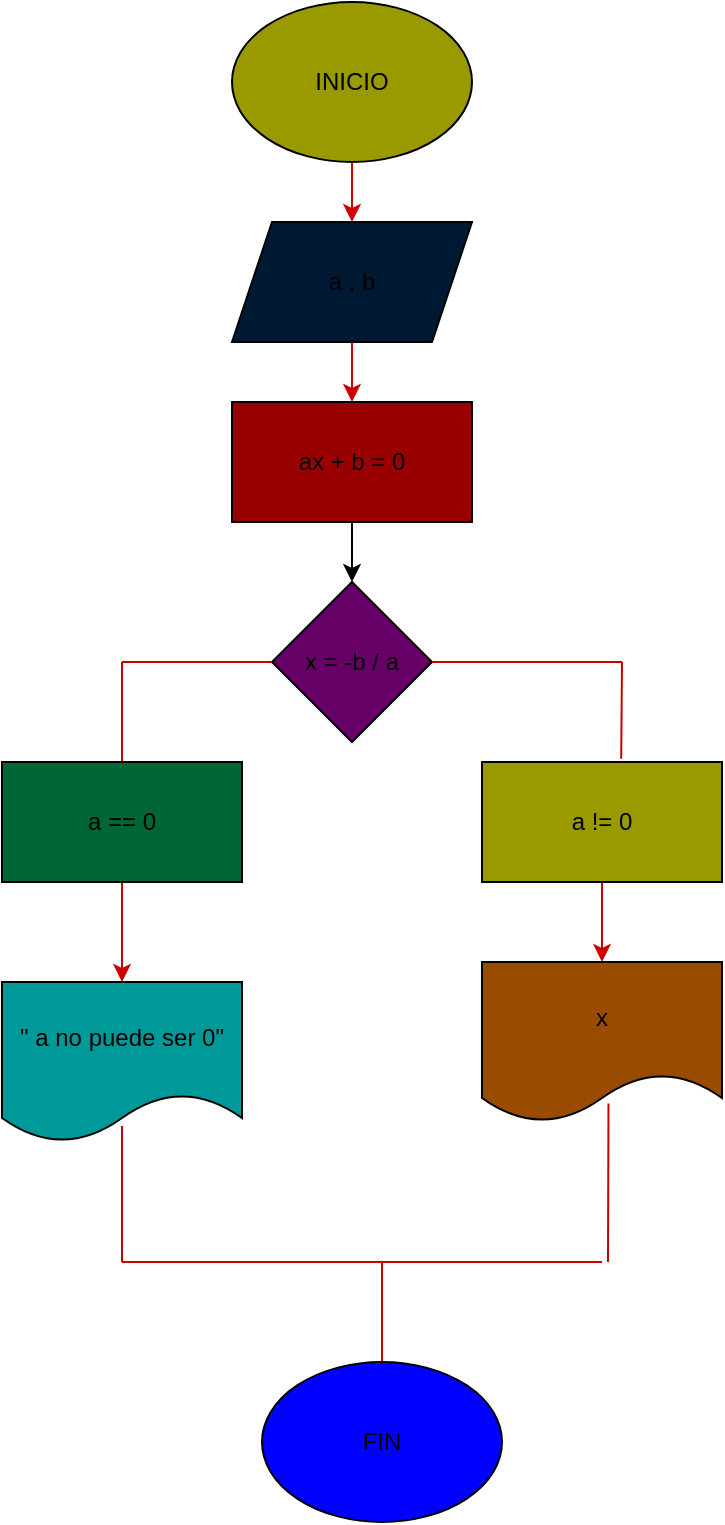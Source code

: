 <mxfile>
    <diagram id="blgp4f0EoF0XMFQKWjQW" name="Page-1">
        <mxGraphModel dx="986" dy="576" grid="1" gridSize="10" guides="1" tooltips="1" connect="1" arrows="1" fold="1" page="1" pageScale="1" pageWidth="850" pageHeight="1100" math="0" shadow="0">
            <root>
                <mxCell id="0"/>
                <mxCell id="1" parent="0"/>
                <mxCell id="4" value="" style="edgeStyle=none;html=1;strokeColor=#CC0000;" edge="1" parent="1" source="2" target="3">
                    <mxGeometry relative="1" as="geometry"/>
                </mxCell>
                <mxCell id="2" value="INICIO" style="ellipse;whiteSpace=wrap;html=1;fillColor=#999900;" vertex="1" parent="1">
                    <mxGeometry x="365" y="40" width="120" height="80" as="geometry"/>
                </mxCell>
                <mxCell id="6" value="" style="edgeStyle=none;html=1;strokeColor=#CC0000;" edge="1" parent="1" source="3" target="5">
                    <mxGeometry relative="1" as="geometry"/>
                </mxCell>
                <mxCell id="3" value="a , b" style="shape=parallelogram;perimeter=parallelogramPerimeter;whiteSpace=wrap;html=1;fixedSize=1;fillColor=#001933;" vertex="1" parent="1">
                    <mxGeometry x="365" y="150" width="120" height="60" as="geometry"/>
                </mxCell>
                <mxCell id="10" value="" style="edgeStyle=none;html=1;fillColor=#CC0000;" edge="1" parent="1" source="5" target="9">
                    <mxGeometry relative="1" as="geometry"/>
                </mxCell>
                <mxCell id="5" value="ax + b = 0" style="whiteSpace=wrap;html=1;fillColor=#990000;" vertex="1" parent="1">
                    <mxGeometry x="365" y="240" width="120" height="60" as="geometry"/>
                </mxCell>
                <mxCell id="9" value="x = -b / a" style="rhombus;whiteSpace=wrap;html=1;fillColor=#660066;" vertex="1" parent="1">
                    <mxGeometry x="385" y="330" width="80" height="80" as="geometry"/>
                </mxCell>
                <mxCell id="15" value="" style="endArrow=none;html=1;exitX=1;exitY=0.5;exitDx=0;exitDy=0;strokeColor=#CC0000;" edge="1" parent="1" source="9">
                    <mxGeometry width="50" height="50" relative="1" as="geometry">
                        <mxPoint x="520" y="410" as="sourcePoint"/>
                        <mxPoint x="560" y="370" as="targetPoint"/>
                    </mxGeometry>
                </mxCell>
                <mxCell id="16" value="" style="endArrow=none;html=1;exitX=0.58;exitY=-0.027;exitDx=0;exitDy=0;exitPerimeter=0;strokeColor=#CC0000;" edge="1" parent="1" source="20">
                    <mxGeometry width="50" height="50" relative="1" as="geometry">
                        <mxPoint x="560" y="440" as="sourcePoint"/>
                        <mxPoint x="560" y="370" as="targetPoint"/>
                    </mxGeometry>
                </mxCell>
                <mxCell id="17" value="" style="endArrow=none;html=1;entryX=0;entryY=0.5;entryDx=0;entryDy=0;fillColor=#CC0000;strokeColor=#CC0000;" edge="1" parent="1" target="9">
                    <mxGeometry width="50" height="50" relative="1" as="geometry">
                        <mxPoint x="310" y="370" as="sourcePoint"/>
                        <mxPoint x="365" y="390" as="targetPoint"/>
                    </mxGeometry>
                </mxCell>
                <mxCell id="18" value="" style="endArrow=none;html=1;exitX=0.5;exitY=0;exitDx=0;exitDy=0;fillColor=#CC0000;strokeColor=#CC0000;" edge="1" parent="1" source="19">
                    <mxGeometry width="50" height="50" relative="1" as="geometry">
                        <mxPoint x="310" y="440" as="sourcePoint"/>
                        <mxPoint x="310" y="370" as="targetPoint"/>
                    </mxGeometry>
                </mxCell>
                <mxCell id="24" value="" style="edgeStyle=none;html=1;strokeColor=#CC0000;" edge="1" parent="1" source="19" target="23">
                    <mxGeometry relative="1" as="geometry"/>
                </mxCell>
                <mxCell id="19" value="a == 0" style="rounded=0;whiteSpace=wrap;html=1;fillColor=#006633;" vertex="1" parent="1">
                    <mxGeometry x="250" y="420" width="120" height="60" as="geometry"/>
                </mxCell>
                <mxCell id="22" value="" style="edgeStyle=none;html=1;strokeColor=#CC0000;" edge="1" parent="1" source="20" target="21">
                    <mxGeometry relative="1" as="geometry"/>
                </mxCell>
                <mxCell id="20" value="a != 0" style="rounded=0;whiteSpace=wrap;html=1;fillColor=#999900;" vertex="1" parent="1">
                    <mxGeometry x="490" y="420" width="120" height="60" as="geometry"/>
                </mxCell>
                <mxCell id="21" value="x" style="shape=document;whiteSpace=wrap;html=1;boundedLbl=1;rounded=0;fillColor=#994C00;" vertex="1" parent="1">
                    <mxGeometry x="490" y="520" width="120" height="80" as="geometry"/>
                </mxCell>
                <mxCell id="23" value="&quot; a no puede ser 0&quot;" style="shape=document;whiteSpace=wrap;html=1;boundedLbl=1;rounded=0;fillColor=#009999;" vertex="1" parent="1">
                    <mxGeometry x="250" y="530" width="120" height="80" as="geometry"/>
                </mxCell>
                <mxCell id="25" value="" style="endArrow=none;html=1;entryX=0.5;entryY=0.9;entryDx=0;entryDy=0;entryPerimeter=0;strokeColor=#CC0000;" edge="1" parent="1" target="23">
                    <mxGeometry width="50" height="50" relative="1" as="geometry">
                        <mxPoint x="310" y="670" as="sourcePoint"/>
                        <mxPoint x="335" y="630" as="targetPoint"/>
                    </mxGeometry>
                </mxCell>
                <mxCell id="26" value="" style="endArrow=none;html=1;entryX=0.527;entryY=0.885;entryDx=0;entryDy=0;entryPerimeter=0;strokeColor=#CC0000;" edge="1" parent="1" target="21">
                    <mxGeometry width="50" height="50" relative="1" as="geometry">
                        <mxPoint x="553" y="670" as="sourcePoint"/>
                        <mxPoint x="575" y="640" as="targetPoint"/>
                    </mxGeometry>
                </mxCell>
                <mxCell id="27" value="" style="endArrow=none;html=1;strokeColor=#CC0000;" edge="1" parent="1">
                    <mxGeometry width="50" height="50" relative="1" as="geometry">
                        <mxPoint x="310" y="670" as="sourcePoint"/>
                        <mxPoint x="550" y="670" as="targetPoint"/>
                    </mxGeometry>
                </mxCell>
                <mxCell id="28" value="" style="endArrow=none;html=1;strokeColor=#CC0000;" edge="1" parent="1" source="29">
                    <mxGeometry width="50" height="50" relative="1" as="geometry">
                        <mxPoint x="440" y="760" as="sourcePoint"/>
                        <mxPoint x="440" y="670" as="targetPoint"/>
                    </mxGeometry>
                </mxCell>
                <mxCell id="29" value="FIN" style="ellipse;whiteSpace=wrap;html=1;fillColor=#0000FF;" vertex="1" parent="1">
                    <mxGeometry x="380" y="720" width="120" height="80" as="geometry"/>
                </mxCell>
            </root>
        </mxGraphModel>
    </diagram>
</mxfile>